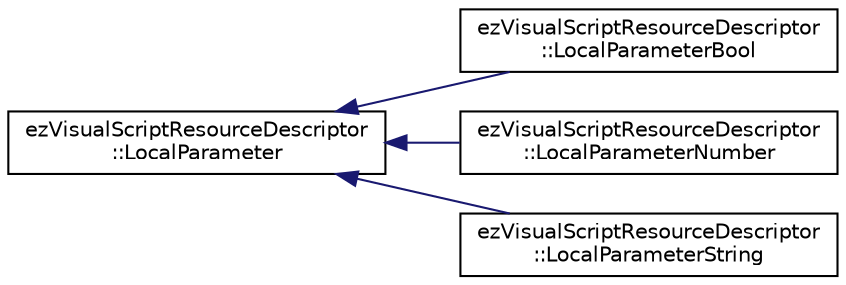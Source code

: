digraph "Graphical Class Hierarchy"
{
 // LATEX_PDF_SIZE
  edge [fontname="Helvetica",fontsize="10",labelfontname="Helvetica",labelfontsize="10"];
  node [fontname="Helvetica",fontsize="10",shape=record];
  rankdir="LR";
  Node0 [label="ezVisualScriptResourceDescriptor\l::LocalParameter",height=0.2,width=0.4,color="black", fillcolor="white", style="filled",URL="$dd/d26/structez_visual_script_resource_descriptor_1_1_local_parameter.htm",tooltip=" "];
  Node0 -> Node1 [dir="back",color="midnightblue",fontsize="10",style="solid",fontname="Helvetica"];
  Node1 [label="ezVisualScriptResourceDescriptor\l::LocalParameterBool",height=0.2,width=0.4,color="black", fillcolor="white", style="filled",URL="$de/ddb/structez_visual_script_resource_descriptor_1_1_local_parameter_bool.htm",tooltip=" "];
  Node0 -> Node2 [dir="back",color="midnightblue",fontsize="10",style="solid",fontname="Helvetica"];
  Node2 [label="ezVisualScriptResourceDescriptor\l::LocalParameterNumber",height=0.2,width=0.4,color="black", fillcolor="white", style="filled",URL="$d4/d96/structez_visual_script_resource_descriptor_1_1_local_parameter_number.htm",tooltip=" "];
  Node0 -> Node3 [dir="back",color="midnightblue",fontsize="10",style="solid",fontname="Helvetica"];
  Node3 [label="ezVisualScriptResourceDescriptor\l::LocalParameterString",height=0.2,width=0.4,color="black", fillcolor="white", style="filled",URL="$d4/de3/structez_visual_script_resource_descriptor_1_1_local_parameter_string.htm",tooltip=" "];
}
